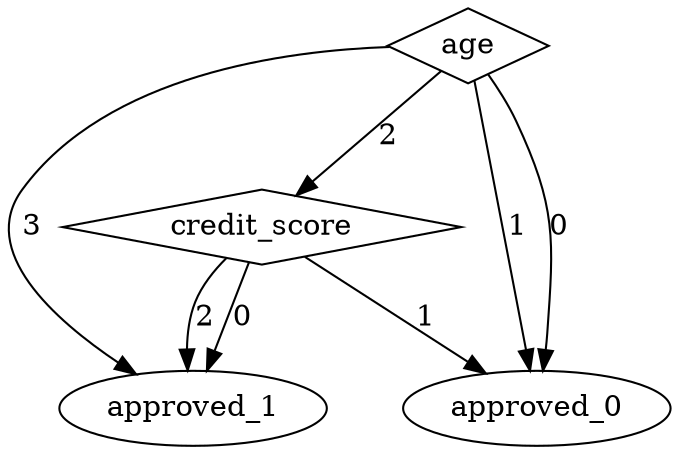 digraph {
node [label=approved_1,style=""] approved_1
node [label=approved_0,style=""] approved_0
node [label=approved_1,style=""] approved_1
node [label=approved_1,style=""] approved_1
node [label=approved_0,style=""] approved_0
node [label=approved_0,style=""] approved_0
node [label=credit_score,shape="diamond",style=""] 1
node [label=age,shape="diamond",style=""] 0

1 -> approved_1 [label="2"]
1 -> approved_0 [label="1"]
1 -> approved_1 [label="0"]
0 -> approved_1 [label="3"]
0 -> 1 [label="2"]
0 -> approved_0 [label="1"]
0 -> approved_0 [label="0"]
}